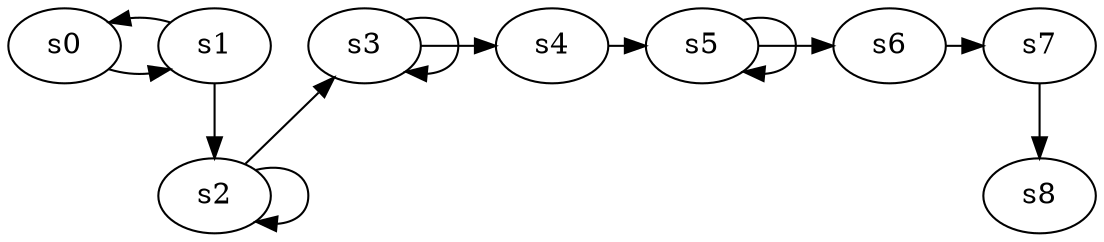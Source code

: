 digraph game_0063_chain_9 {
    s0 [name="s0", player=0];
    s1 [name="s1", player=1];
    s2 [name="s2", player=0];
    s3 [name="s3", player=1, target=1];
    s4 [name="s4", player=0, target=1];
    s5 [name="s5", player=1, target=1];
    s6 [name="s6", player=0];
    s7 [name="s7", player=1, target=1];
    s8 [name="s8", player=0];

    s0 -> s1 [constraint="time == 18"];
    s1 -> s2;
    s2 -> s3 [constraint="time == 7 || time == 9 || time == 15 || time == 17"];
    s3 -> s4 [constraint="time % 2 == 0"];
    s4 -> s5 [constraint="time == 1 || time == 10 || time == 14"];
    s5 -> s6 [constraint="time == 13"];
    s6 -> s7 [constraint="time % 2 == 1"];
    s7 -> s8;
    s1 -> s0 [constraint="!(time % 3 == 0)"];
    s2 -> s2 [constraint="time % 4 == 0"];
    s3 -> s3 [constraint="time % 3 == 0"];
    s5 -> s5 [constraint="time % 3 == 0"];
}
